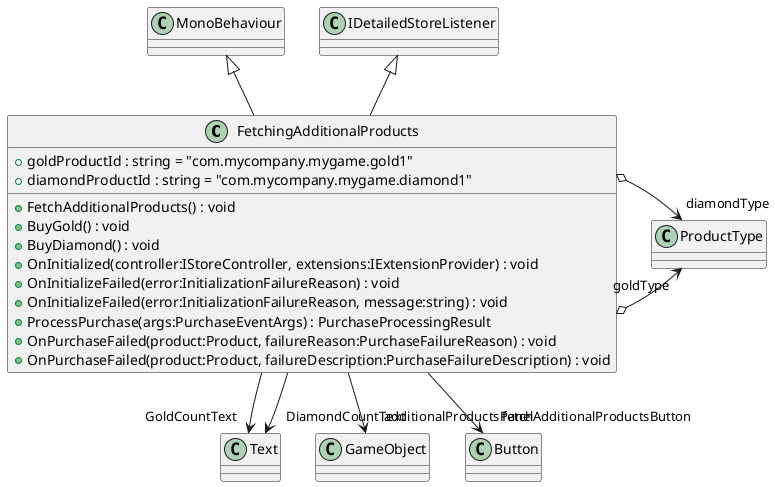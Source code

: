 @startuml
class FetchingAdditionalProducts {
    + goldProductId : string = "com.mycompany.mygame.gold1"
    + diamondProductId : string = "com.mycompany.mygame.diamond1"
    + FetchAdditionalProducts() : void
    + BuyGold() : void
    + BuyDiamond() : void
    + OnInitialized(controller:IStoreController, extensions:IExtensionProvider) : void
    + OnInitializeFailed(error:InitializationFailureReason) : void
    + OnInitializeFailed(error:InitializationFailureReason, message:string) : void
    + ProcessPurchase(args:PurchaseEventArgs) : PurchaseProcessingResult
    + OnPurchaseFailed(product:Product, failureReason:PurchaseFailureReason) : void
    + OnPurchaseFailed(product:Product, failureDescription:PurchaseFailureDescription) : void
}
MonoBehaviour <|-- FetchingAdditionalProducts
IDetailedStoreListener <|-- FetchingAdditionalProducts
FetchingAdditionalProducts o-> "goldType" ProductType
FetchingAdditionalProducts o-> "diamondType" ProductType
FetchingAdditionalProducts --> "GoldCountText" Text
FetchingAdditionalProducts --> "DiamondCountText" Text
FetchingAdditionalProducts --> "additionalProductsPanel" GameObject
FetchingAdditionalProducts --> "fetchAdditionalProductsButton" Button
@enduml
